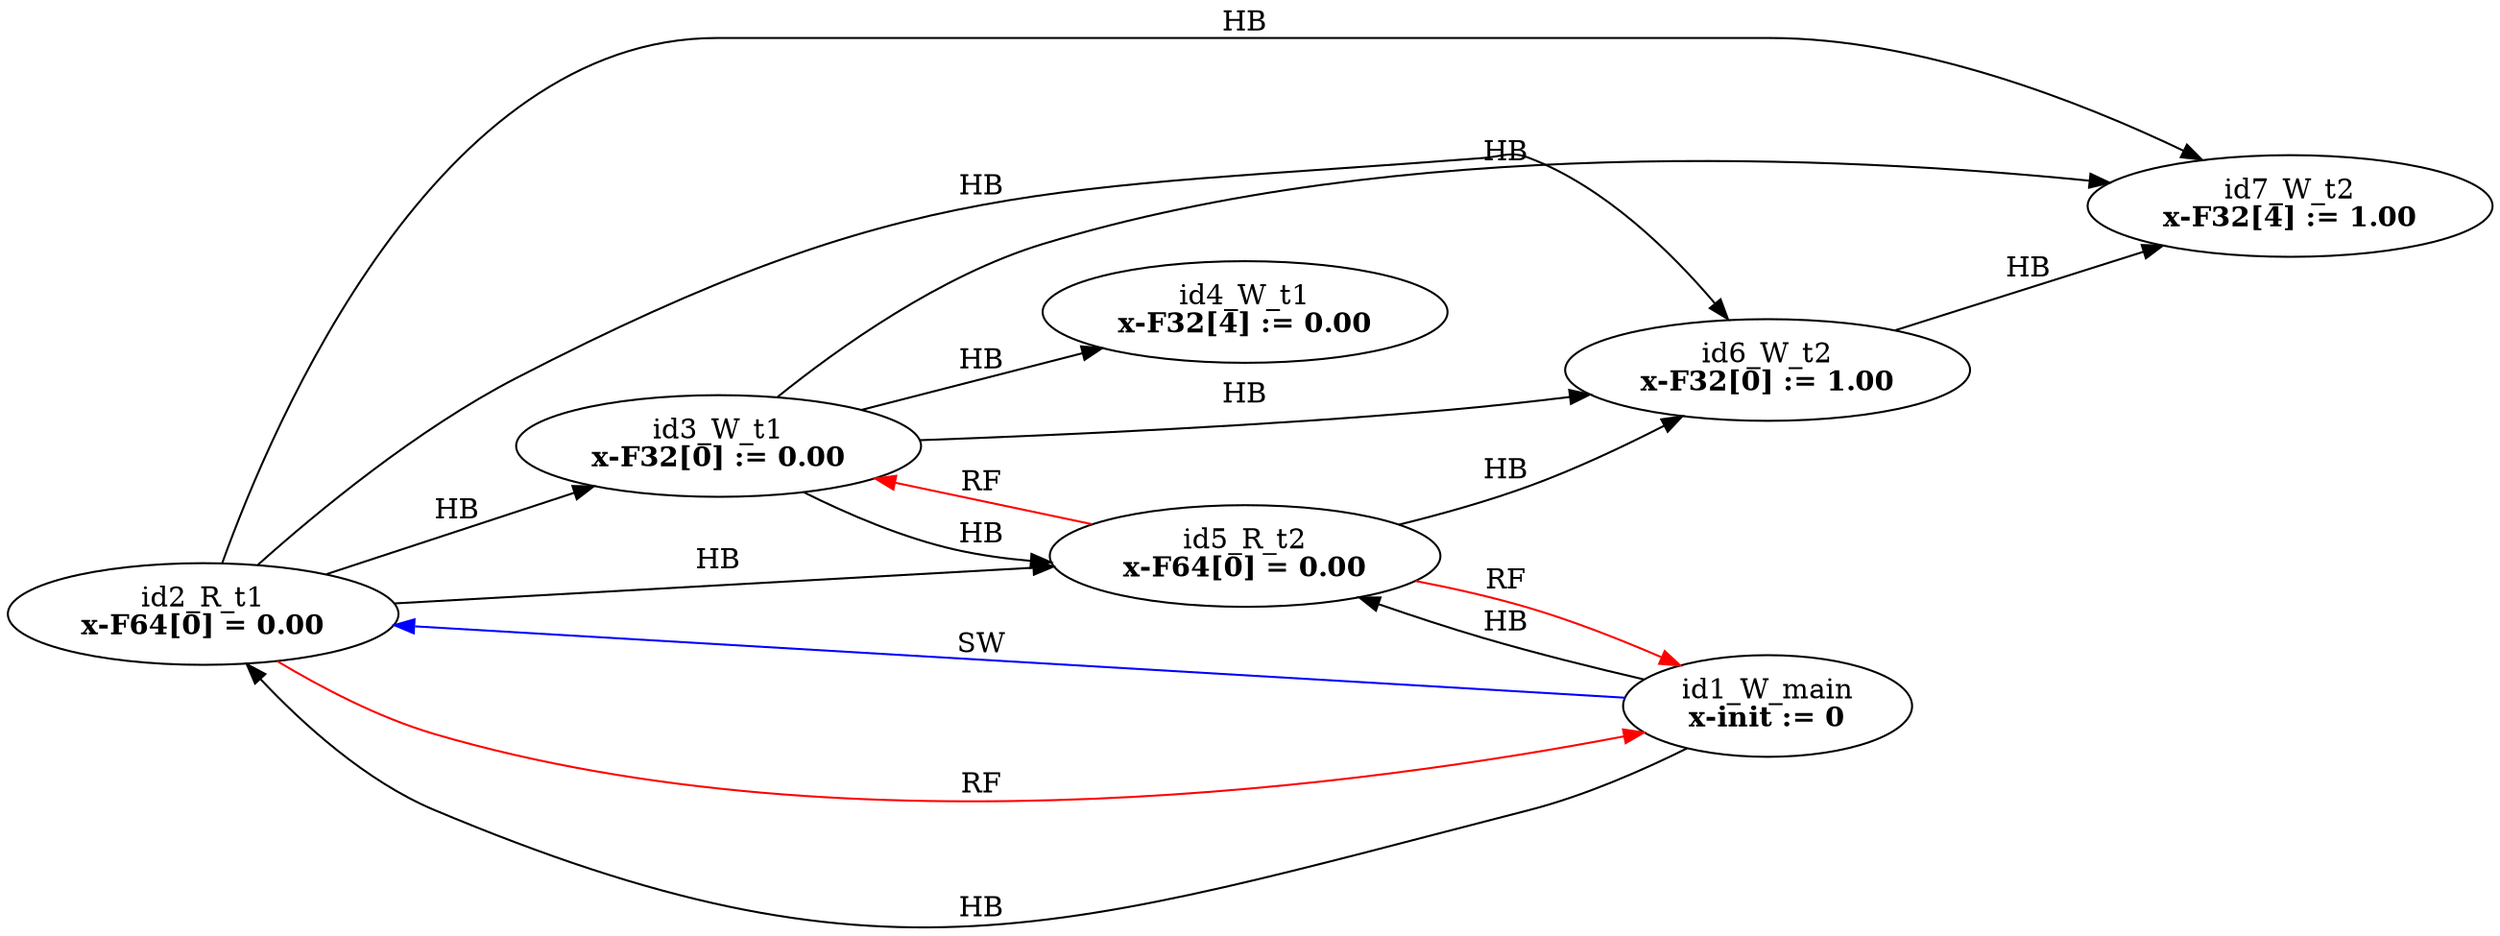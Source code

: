 digraph memory_model {
rankdir=LR;
splines=true; esep=0.5;
id2_R_t1 -> id3_W_t1 [label = "HB", color="black"];
id3_W_t1 -> id4_W_t1 [label = "HB", color="black"];
id5_R_t2 -> id6_W_t2 [label = "HB", color="black"];
id6_W_t2 -> id7_W_t2 [label = "HB", color="black"];
id1_W_main -> id2_R_t1 [label = "HB", color="black"];
id1_W_main -> id5_R_t2 [label = "HB", color="black"];
id2_R_t1 -> id5_R_t2 [label = "HB", color="black"];
id2_R_t1 -> id6_W_t2 [label = "HB", color="black"];
id2_R_t1 -> id7_W_t2 [label = "HB", color="black"];
id3_W_t1 -> id5_R_t2 [label = "HB", color="black"];
id3_W_t1 -> id6_W_t2 [label = "HB", color="black"];
id3_W_t1 -> id7_W_t2 [label = "HB", color="black"];
id2_R_t1 -> id1_W_main [label = "RF", color="red"];
id5_R_t2 -> id1_W_main [label = "RF", color="red"];
id5_R_t2 -> id3_W_t1 [label = "RF", color="red"];
id1_W_main -> id2_R_t1 [label = "SW", color="blue"];
id1_W_main [label=<id1_W_main<br/><B>x-init := 0</B>>, pos="2.5,6!"]
id2_R_t1 [label=<id2_R_t1<br/><B>x-F64[0] = 0.00</B>>, pos="0,4!"]
id3_W_t1 [label=<id3_W_t1<br/><B>x-F32[0] := 0.00</B>>, pos="0,2!"]
id4_W_t1 [label=<id4_W_t1<br/><B>x-F32[4] := 0.00</B>>, pos="0,0!"]
id5_R_t2 [label=<id5_R_t2<br/><B>x-F64[0] = 0.00</B>>, pos="5,4!"]
id6_W_t2 [label=<id6_W_t2<br/><B>x-F32[0] := 1.00</B>>, pos="5,2!"]
id7_W_t2 [label=<id7_W_t2<br/><B>x-F32[4] := 1.00</B>>, pos="5,0!"]
}